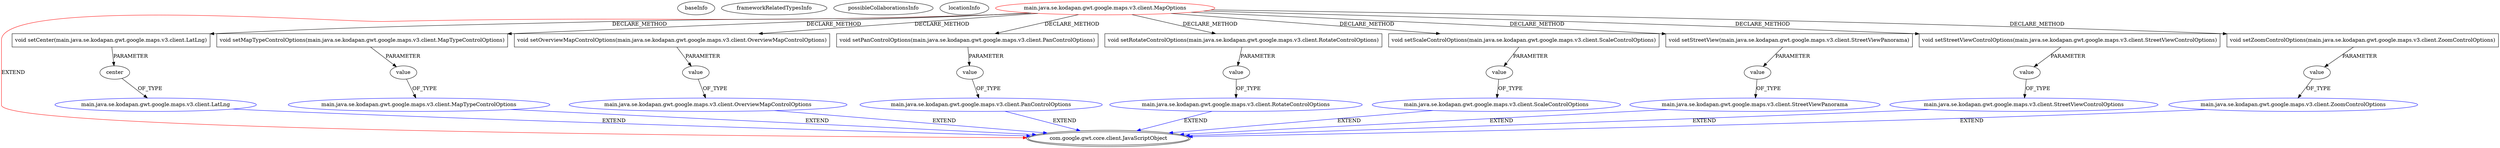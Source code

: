 digraph {
baseInfo[graphId=3384,category="extension_graph",isAnonymous=false,possibleRelation=true]
frameworkRelatedTypesInfo[0="com.google.gwt.core.client.JavaScriptObject"]
possibleCollaborationsInfo[0="3384~CLIENT_METHOD_DECLARATION-PARAMETER_DECLARATION-~com.google.gwt.core.client.JavaScriptObject ~com.google.gwt.core.client.JavaScriptObject ~false~false"]
locationInfo[projectName="karlwettin-kodapan-gwt-google-map-v3",filePath="/karlwettin-kodapan-gwt-google-map-v3/kodapan-gwt-google-map-v3-master/src/main/java/se/kodapan/gwt/google/maps/v3/client/MapOptions.java",contextSignature="MapOptions",graphId="3384"]
0[label="main.java.se.kodapan.gwt.google.maps.v3.client.MapOptions",vertexType="ROOT_CLIENT_CLASS_DECLARATION",isFrameworkType=false,color=red]
1[label="com.google.gwt.core.client.JavaScriptObject",vertexType="FRAMEWORK_CLASS_TYPE",isFrameworkType=true,peripheries=2]
4[label="void setCenter(main.java.se.kodapan.gwt.google.maps.v3.client.LatLng)",vertexType="CLIENT_METHOD_DECLARATION",isFrameworkType=false,shape=box]
5[label="center",vertexType="PARAMETER_DECLARATION",isFrameworkType=false]
6[label="main.java.se.kodapan.gwt.google.maps.v3.client.LatLng",vertexType="REFERENCE_CLIENT_CLASS_DECLARATION",isFrameworkType=false,color=blue]
16[label="void setMapTypeControlOptions(main.java.se.kodapan.gwt.google.maps.v3.client.MapTypeControlOptions)",vertexType="CLIENT_METHOD_DECLARATION",isFrameworkType=false,shape=box]
17[label="value",vertexType="PARAMETER_DECLARATION",isFrameworkType=false]
18[label="main.java.se.kodapan.gwt.google.maps.v3.client.MapTypeControlOptions",vertexType="REFERENCE_CLIENT_CLASS_DECLARATION",isFrameworkType=false,color=blue]
25[label="void setOverviewMapControlOptions(main.java.se.kodapan.gwt.google.maps.v3.client.OverviewMapControlOptions)",vertexType="CLIENT_METHOD_DECLARATION",isFrameworkType=false,shape=box]
26[label="value",vertexType="PARAMETER_DECLARATION",isFrameworkType=false]
27[label="main.java.se.kodapan.gwt.google.maps.v3.client.OverviewMapControlOptions",vertexType="REFERENCE_CLIENT_CLASS_DECLARATION",isFrameworkType=false,color=blue]
30[label="void setPanControlOptions(main.java.se.kodapan.gwt.google.maps.v3.client.PanControlOptions)",vertexType="CLIENT_METHOD_DECLARATION",isFrameworkType=false,shape=box]
31[label="value",vertexType="PARAMETER_DECLARATION",isFrameworkType=false]
32[label="main.java.se.kodapan.gwt.google.maps.v3.client.PanControlOptions",vertexType="REFERENCE_CLIENT_CLASS_DECLARATION",isFrameworkType=false,color=blue]
35[label="void setRotateControlOptions(main.java.se.kodapan.gwt.google.maps.v3.client.RotateControlOptions)",vertexType="CLIENT_METHOD_DECLARATION",isFrameworkType=false,shape=box]
36[label="value",vertexType="PARAMETER_DECLARATION",isFrameworkType=false]
37[label="main.java.se.kodapan.gwt.google.maps.v3.client.RotateControlOptions",vertexType="REFERENCE_CLIENT_CLASS_DECLARATION",isFrameworkType=false,color=blue]
40[label="void setScaleControlOptions(main.java.se.kodapan.gwt.google.maps.v3.client.ScaleControlOptions)",vertexType="CLIENT_METHOD_DECLARATION",isFrameworkType=false,shape=box]
41[label="value",vertexType="PARAMETER_DECLARATION",isFrameworkType=false]
42[label="main.java.se.kodapan.gwt.google.maps.v3.client.ScaleControlOptions",vertexType="REFERENCE_CLIENT_CLASS_DECLARATION",isFrameworkType=false,color=blue]
45[label="void setStreetView(main.java.se.kodapan.gwt.google.maps.v3.client.StreetViewPanorama)",vertexType="CLIENT_METHOD_DECLARATION",isFrameworkType=false,shape=box]
46[label="value",vertexType="PARAMETER_DECLARATION",isFrameworkType=false]
47[label="main.java.se.kodapan.gwt.google.maps.v3.client.StreetViewPanorama",vertexType="REFERENCE_CLIENT_CLASS_DECLARATION",isFrameworkType=false,color=blue]
50[label="void setStreetViewControlOptions(main.java.se.kodapan.gwt.google.maps.v3.client.StreetViewControlOptions)",vertexType="CLIENT_METHOD_DECLARATION",isFrameworkType=false,shape=box]
51[label="value",vertexType="PARAMETER_DECLARATION",isFrameworkType=false]
52[label="main.java.se.kodapan.gwt.google.maps.v3.client.StreetViewControlOptions",vertexType="REFERENCE_CLIENT_CLASS_DECLARATION",isFrameworkType=false,color=blue]
57[label="void setZoomControlOptions(main.java.se.kodapan.gwt.google.maps.v3.client.ZoomControlOptions)",vertexType="CLIENT_METHOD_DECLARATION",isFrameworkType=false,shape=box]
58[label="value",vertexType="PARAMETER_DECLARATION",isFrameworkType=false]
59[label="main.java.se.kodapan.gwt.google.maps.v3.client.ZoomControlOptions",vertexType="REFERENCE_CLIENT_CLASS_DECLARATION",isFrameworkType=false,color=blue]
0->1[label="EXTEND",color=red]
0->4[label="DECLARE_METHOD"]
6->1[label="EXTEND",color=blue]
5->6[label="OF_TYPE"]
4->5[label="PARAMETER"]
0->16[label="DECLARE_METHOD"]
18->1[label="EXTEND",color=blue]
17->18[label="OF_TYPE"]
16->17[label="PARAMETER"]
0->25[label="DECLARE_METHOD"]
27->1[label="EXTEND",color=blue]
26->27[label="OF_TYPE"]
25->26[label="PARAMETER"]
0->30[label="DECLARE_METHOD"]
32->1[label="EXTEND",color=blue]
31->32[label="OF_TYPE"]
30->31[label="PARAMETER"]
0->35[label="DECLARE_METHOD"]
37->1[label="EXTEND",color=blue]
36->37[label="OF_TYPE"]
35->36[label="PARAMETER"]
0->40[label="DECLARE_METHOD"]
42->1[label="EXTEND",color=blue]
41->42[label="OF_TYPE"]
40->41[label="PARAMETER"]
0->45[label="DECLARE_METHOD"]
47->1[label="EXTEND",color=blue]
46->47[label="OF_TYPE"]
45->46[label="PARAMETER"]
0->50[label="DECLARE_METHOD"]
52->1[label="EXTEND",color=blue]
51->52[label="OF_TYPE"]
50->51[label="PARAMETER"]
0->57[label="DECLARE_METHOD"]
59->1[label="EXTEND",color=blue]
58->59[label="OF_TYPE"]
57->58[label="PARAMETER"]
}
